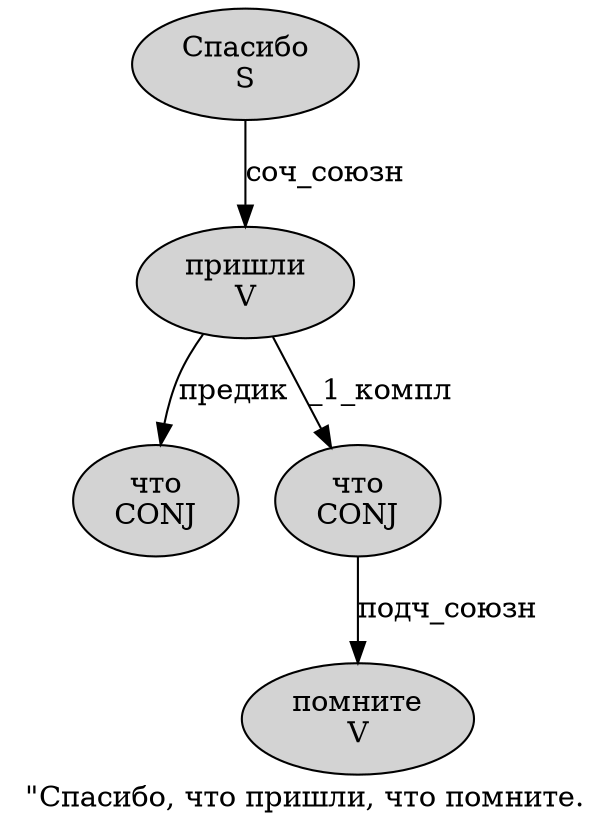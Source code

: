 digraph SENTENCE_936 {
	graph [label="\"Спасибо, что пришли, что помните."]
	node [style=filled]
		1 [label="Спасибо
S" color="" fillcolor=lightgray penwidth=1 shape=ellipse]
		3 [label="что
CONJ" color="" fillcolor=lightgray penwidth=1 shape=ellipse]
		4 [label="пришли
V" color="" fillcolor=lightgray penwidth=1 shape=ellipse]
		6 [label="что
CONJ" color="" fillcolor=lightgray penwidth=1 shape=ellipse]
		7 [label="помните
V" color="" fillcolor=lightgray penwidth=1 shape=ellipse]
			4 -> 3 [label="предик"]
			4 -> 6 [label="_1_компл"]
			1 -> 4 [label="соч_союзн"]
			6 -> 7 [label="подч_союзн"]
}